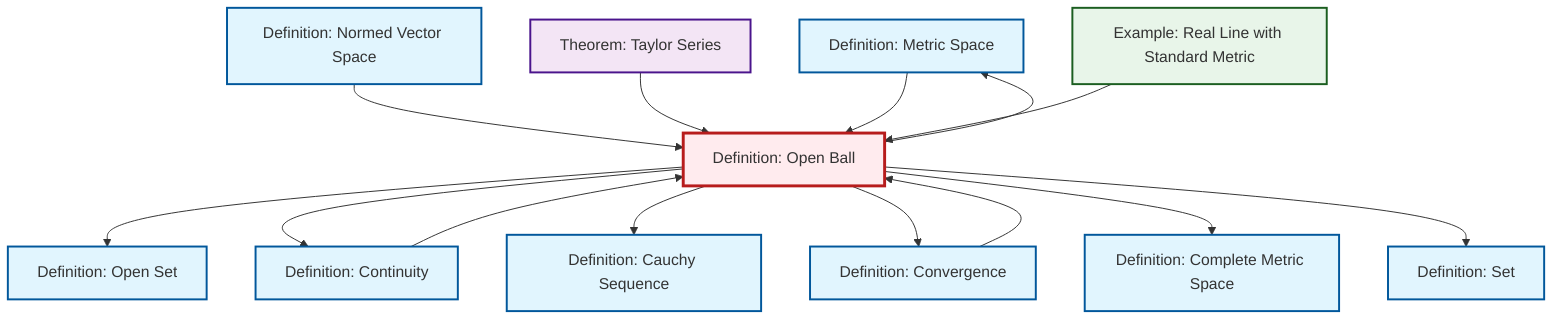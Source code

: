graph TD
    classDef definition fill:#e1f5fe,stroke:#01579b,stroke-width:2px
    classDef theorem fill:#f3e5f5,stroke:#4a148c,stroke-width:2px
    classDef axiom fill:#fff3e0,stroke:#e65100,stroke-width:2px
    classDef example fill:#e8f5e9,stroke:#1b5e20,stroke-width:2px
    classDef current fill:#ffebee,stroke:#b71c1c,stroke-width:3px
    def-metric-space["Definition: Metric Space"]:::definition
    def-continuity["Definition: Continuity"]:::definition
    def-complete-metric-space["Definition: Complete Metric Space"]:::definition
    def-set["Definition: Set"]:::definition
    def-normed-vector-space["Definition: Normed Vector Space"]:::definition
    thm-taylor-series["Theorem: Taylor Series"]:::theorem
    def-convergence["Definition: Convergence"]:::definition
    def-open-ball["Definition: Open Ball"]:::definition
    def-cauchy-sequence["Definition: Cauchy Sequence"]:::definition
    def-open-set["Definition: Open Set"]:::definition
    ex-real-line-metric["Example: Real Line with Standard Metric"]:::example
    def-continuity --> def-open-ball
    def-open-ball --> def-open-set
    def-convergence --> def-open-ball
    def-open-ball --> def-continuity
    def-open-ball --> def-metric-space
    def-normed-vector-space --> def-open-ball
    def-open-ball --> def-cauchy-sequence
    thm-taylor-series --> def-open-ball
    def-open-ball --> def-convergence
    def-open-ball --> def-complete-metric-space
    def-metric-space --> def-open-ball
    ex-real-line-metric --> def-open-ball
    def-open-ball --> def-set
    class def-open-ball current